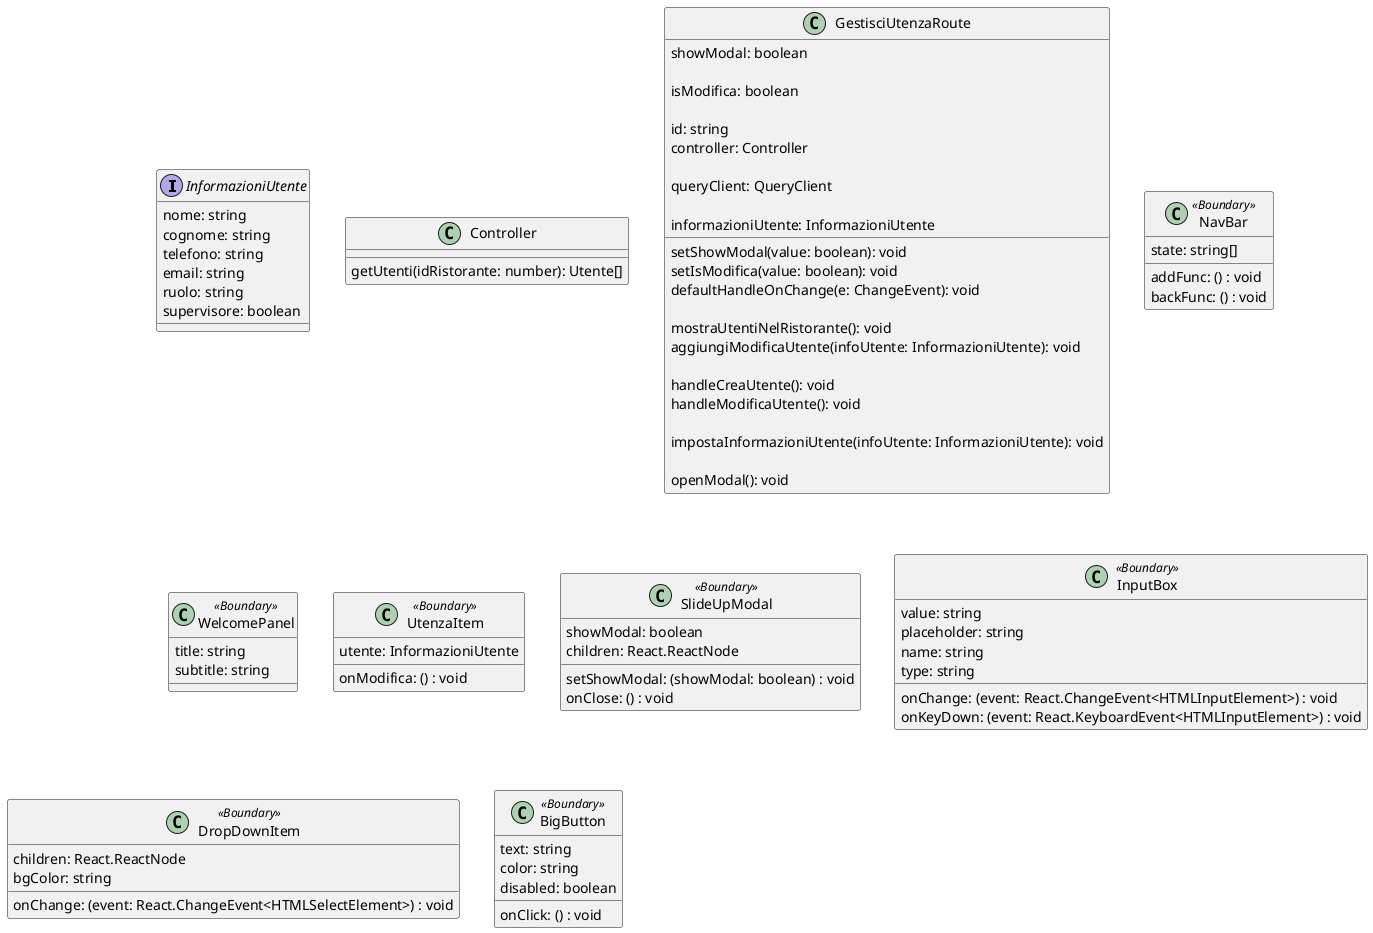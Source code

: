 @startuml

interface InformazioniUtente {
	nome: string
	cognome: string
	telefono: string
	email: string
	ruolo: string
	supervisore: boolean
}

class Controller {
  getUtenti(idRistorante: number): Utente[]
}

class GestisciUtenzaRoute {
  showModal: boolean
  setShowModal(value: boolean): void

  isModifica: boolean
  setIsModifica(value: boolean): void

  id: string
  controller: Controller
  
  queryClient: QueryClient

  informazioniUtente: InformazioniUtente

  defaultHandleOnChange(e: ChangeEvent): void

  mostraUtentiNelRistorante(): void
  aggiungiModificaUtente(infoUtente: InformazioniUtente): void

  handleCreaUtente(): void
  handleModificaUtente(): void

  impostaInformazioniUtente(infoUtente: InformazioniUtente): void

  openModal(): void
}

class NavBar <<Boundary>> {

	addFunc: () : void
	backFunc: () : void
	state: string[]
}

class WelcomePanel <<Boundary>> {

  title: string
	subtitle: string

}

class UtenzaItem <<Boundary>> {

	utente: InformazioniUtente
	onModifica: () : void

}

class SlideUpModal <<Boundary>> {

	showModal: boolean
	setShowModal: (showModal: boolean) : void
	children: React.ReactNode
	onClose: () : void

}

class InputBox <<Boundary>> {

	value: string
	placeholder: string
	name: string
	type: string
	onChange: (event: React.ChangeEvent<HTMLInputElement>) : void
	onKeyDown: (event: React.KeyboardEvent<HTMLInputElement>) : void

}

class DropDownItem <<Boundary>> {

  children: React.ReactNode
  onChange: (event: React.ChangeEvent<HTMLSelectElement>) : void
  bgColor: string

}

class BigButton <<Boundary>> {

  onClick: () : void
  text: string
  color: string
  disabled: boolean

}

@enduml
